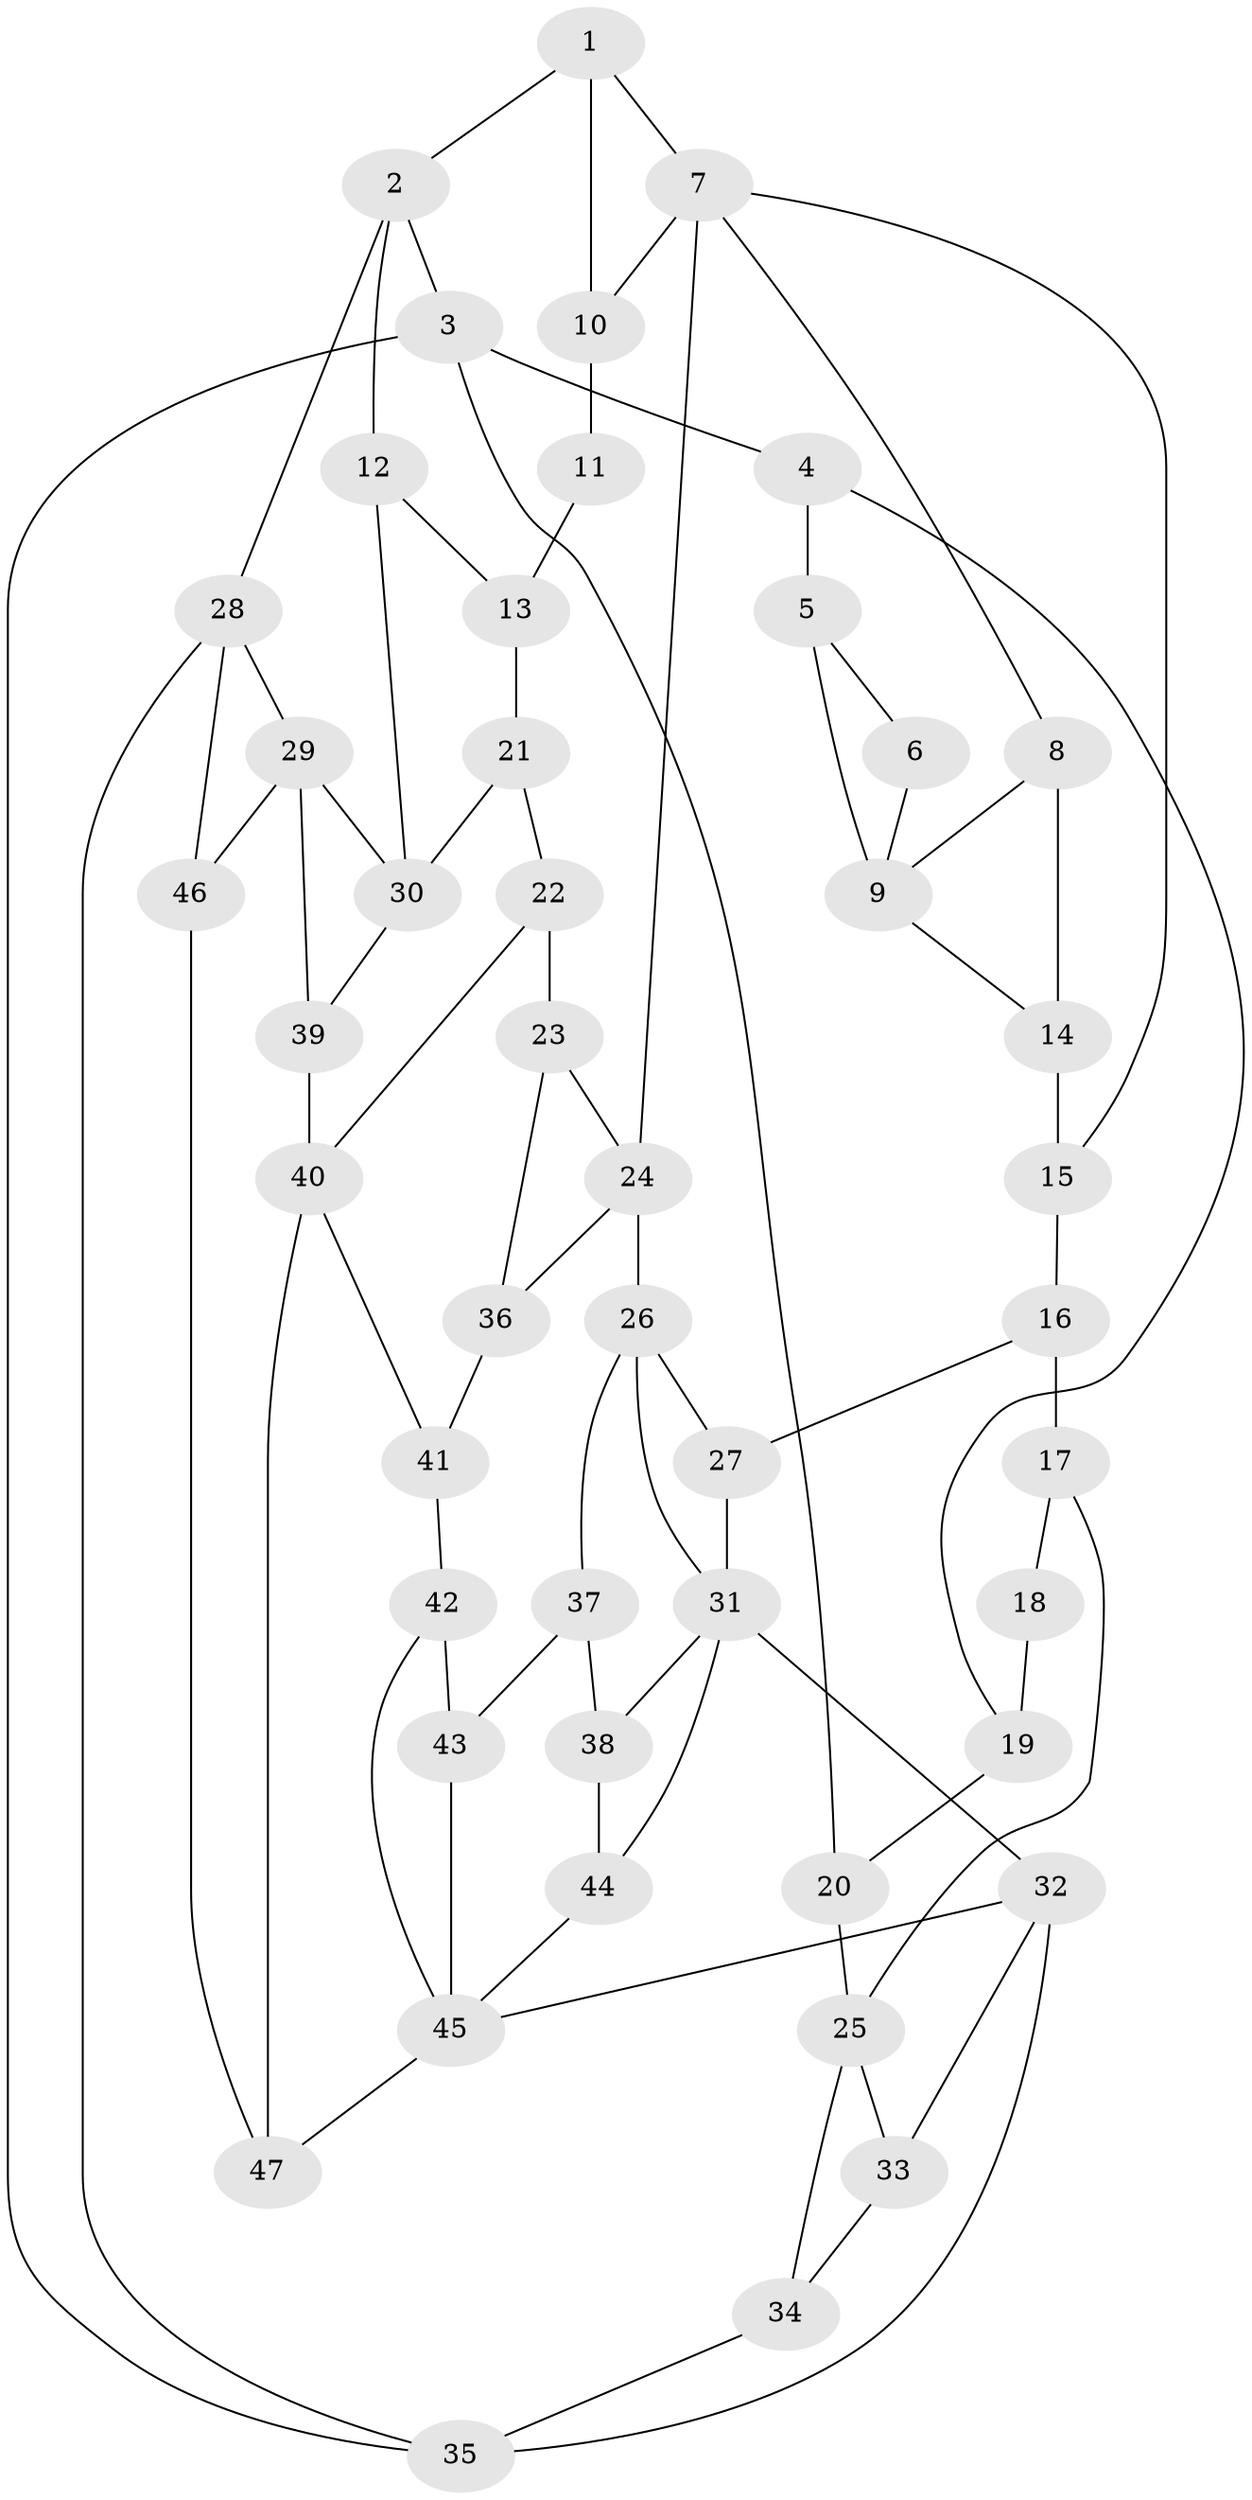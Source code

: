 // original degree distribution, {3: 0.031914893617021274, 4: 0.23404255319148937, 5: 0.5, 6: 0.23404255319148937}
// Generated by graph-tools (version 1.1) at 2025/38/03/09/25 02:38:37]
// undirected, 47 vertices, 78 edges
graph export_dot {
graph [start="1"]
  node [color=gray90,style=filled];
  1;
  2;
  3;
  4;
  5;
  6;
  7;
  8;
  9;
  10;
  11;
  12;
  13;
  14;
  15;
  16;
  17;
  18;
  19;
  20;
  21;
  22;
  23;
  24;
  25;
  26;
  27;
  28;
  29;
  30;
  31;
  32;
  33;
  34;
  35;
  36;
  37;
  38;
  39;
  40;
  41;
  42;
  43;
  44;
  45;
  46;
  47;
  1 -- 2 [weight=1.0];
  1 -- 7 [weight=1.0];
  1 -- 10 [weight=2.0];
  2 -- 3 [weight=1.0];
  2 -- 12 [weight=1.0];
  2 -- 28 [weight=1.0];
  3 -- 4 [weight=1.0];
  3 -- 20 [weight=1.0];
  3 -- 35 [weight=1.0];
  4 -- 5 [weight=2.0];
  4 -- 19 [weight=1.0];
  5 -- 6 [weight=1.0];
  5 -- 9 [weight=3.0];
  6 -- 9 [weight=1.0];
  7 -- 8 [weight=1.0];
  7 -- 10 [weight=1.0];
  7 -- 15 [weight=1.0];
  7 -- 24 [weight=2.0];
  8 -- 9 [weight=1.0];
  8 -- 14 [weight=1.0];
  9 -- 14 [weight=1.0];
  10 -- 11 [weight=2.0];
  11 -- 13 [weight=2.0];
  12 -- 13 [weight=2.0];
  12 -- 30 [weight=1.0];
  13 -- 21 [weight=2.0];
  14 -- 15 [weight=1.0];
  15 -- 16 [weight=1.0];
  16 -- 17 [weight=1.0];
  16 -- 27 [weight=1.0];
  17 -- 18 [weight=1.0];
  17 -- 25 [weight=1.0];
  18 -- 19 [weight=1.0];
  19 -- 20 [weight=1.0];
  20 -- 25 [weight=1.0];
  21 -- 22 [weight=1.0];
  21 -- 30 [weight=1.0];
  22 -- 23 [weight=1.0];
  22 -- 40 [weight=1.0];
  23 -- 24 [weight=1.0];
  23 -- 36 [weight=1.0];
  24 -- 26 [weight=2.0];
  24 -- 36 [weight=1.0];
  25 -- 33 [weight=1.0];
  25 -- 34 [weight=1.0];
  26 -- 27 [weight=1.0];
  26 -- 31 [weight=1.0];
  26 -- 37 [weight=1.0];
  27 -- 31 [weight=1.0];
  28 -- 29 [weight=1.0];
  28 -- 35 [weight=1.0];
  28 -- 46 [weight=1.0];
  29 -- 30 [weight=2.0];
  29 -- 39 [weight=2.0];
  29 -- 46 [weight=1.0];
  30 -- 39 [weight=1.0];
  31 -- 32 [weight=2.0];
  31 -- 38 [weight=1.0];
  31 -- 44 [weight=1.0];
  32 -- 33 [weight=1.0];
  32 -- 35 [weight=1.0];
  32 -- 45 [weight=1.0];
  33 -- 34 [weight=1.0];
  34 -- 35 [weight=1.0];
  36 -- 41 [weight=1.0];
  37 -- 38 [weight=1.0];
  37 -- 43 [weight=1.0];
  38 -- 44 [weight=1.0];
  39 -- 40 [weight=2.0];
  40 -- 41 [weight=1.0];
  40 -- 47 [weight=1.0];
  41 -- 42 [weight=1.0];
  42 -- 43 [weight=4.0];
  42 -- 45 [weight=1.0];
  43 -- 45 [weight=1.0];
  44 -- 45 [weight=1.0];
  45 -- 47 [weight=1.0];
  46 -- 47 [weight=1.0];
}

